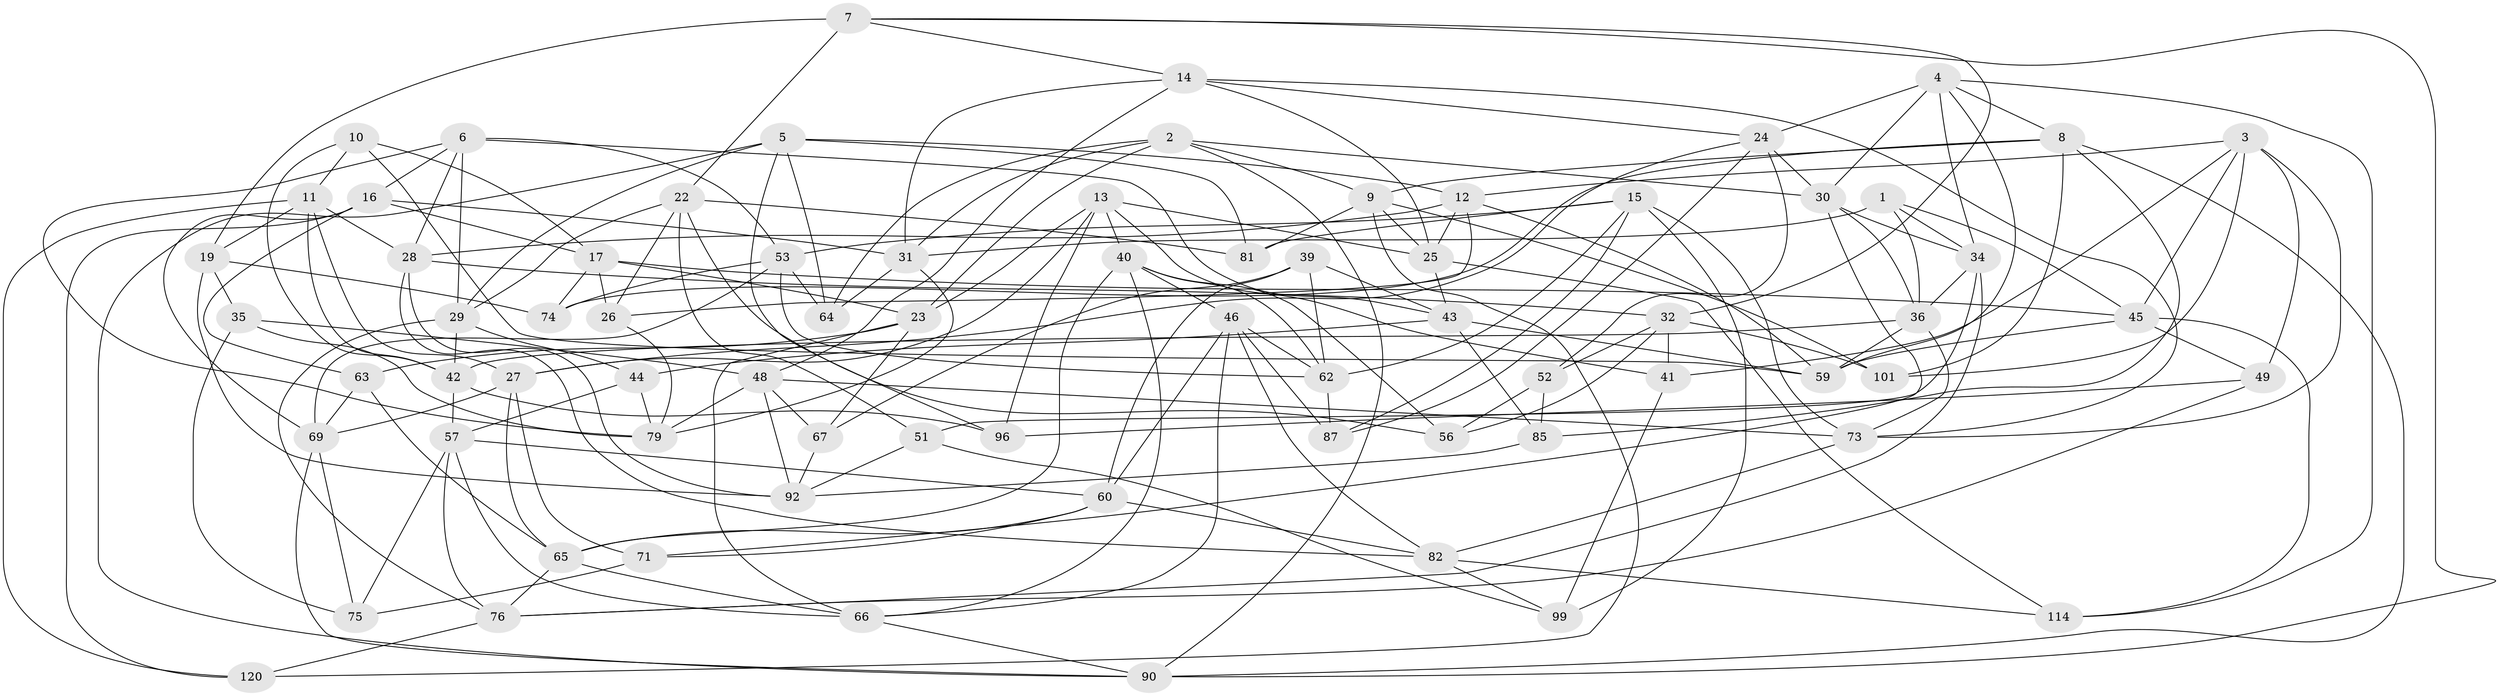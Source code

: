 // Generated by graph-tools (version 1.1) at 2025/52/02/27/25 19:52:27]
// undirected, 73 vertices, 193 edges
graph export_dot {
graph [start="1"]
  node [color=gray90,style=filled];
  1;
  2 [super="+110"];
  3 [super="+106"];
  4 [super="+72"];
  5 [super="+88"];
  6 [super="+38"];
  7 [super="+37"];
  8 [super="+18"];
  9 [super="+100"];
  10;
  11 [super="+21"];
  12 [super="+20"];
  13 [super="+54"];
  14 [super="+70"];
  15 [super="+104"];
  16 [super="+118"];
  17 [super="+119"];
  19 [super="+94"];
  22 [super="+83"];
  23 [super="+93"];
  24 [super="+108"];
  25 [super="+112"];
  26;
  27 [super="+33"];
  28 [super="+68"];
  29 [super="+77"];
  30 [super="+84"];
  31 [super="+86"];
  32 [super="+116"];
  34 [super="+121"];
  35;
  36 [super="+103"];
  39;
  40 [super="+50"];
  41;
  42 [super="+58"];
  43 [super="+47"];
  44;
  45 [super="+95"];
  46 [super="+55"];
  48 [super="+113"];
  49;
  51;
  52;
  53 [super="+107"];
  56;
  57 [super="+80"];
  59 [super="+89"];
  60 [super="+61"];
  62 [super="+97"];
  63;
  64;
  65 [super="+78"];
  66 [super="+105"];
  67;
  69 [super="+91"];
  71;
  73 [super="+111"];
  74;
  75;
  76 [super="+117"];
  79 [super="+102"];
  81;
  82 [super="+109"];
  85;
  87;
  90 [super="+98"];
  92 [super="+115"];
  96;
  99;
  101;
  114;
  120;
  1 -- 31;
  1 -- 36;
  1 -- 45;
  1 -- 34;
  2 -- 9;
  2 -- 64;
  2 -- 90;
  2 -- 31;
  2 -- 30;
  2 -- 23;
  3 -- 73;
  3 -- 12;
  3 -- 45;
  3 -- 49;
  3 -- 101;
  3 -- 41;
  4 -- 114;
  4 -- 24;
  4 -- 30;
  4 -- 8;
  4 -- 34;
  4 -- 59;
  5 -- 29;
  5 -- 96;
  5 -- 64;
  5 -- 81;
  5 -- 90;
  5 -- 12;
  6 -- 29;
  6 -- 43;
  6 -- 28;
  6 -- 79;
  6 -- 53;
  6 -- 16;
  7 -- 22;
  7 -- 14;
  7 -- 19 [weight=2];
  7 -- 32;
  7 -- 90;
  8 -- 90;
  8 -- 9;
  8 -- 85;
  8 -- 74;
  8 -- 101;
  9 -- 81;
  9 -- 120;
  9 -- 101;
  9 -- 25;
  10 -- 11;
  10 -- 59;
  10 -- 17;
  10 -- 42;
  11 -- 28;
  11 -- 27;
  11 -- 19;
  11 -- 120;
  11 -- 42;
  12 -- 26;
  12 -- 59;
  12 -- 28;
  12 -- 25;
  13 -- 96;
  13 -- 23;
  13 -- 27;
  13 -- 40;
  13 -- 25;
  13 -- 41;
  14 -- 25;
  14 -- 48;
  14 -- 24;
  14 -- 31;
  14 -- 73;
  15 -- 81;
  15 -- 53;
  15 -- 73;
  15 -- 99;
  15 -- 87;
  15 -- 62;
  16 -- 17;
  16 -- 63;
  16 -- 31;
  16 -- 120;
  16 -- 69;
  17 -- 26;
  17 -- 74;
  17 -- 45;
  17 -- 23;
  19 -- 35;
  19 -- 92;
  19 -- 74;
  22 -- 26;
  22 -- 81;
  22 -- 56;
  22 -- 51;
  22 -- 29;
  23 -- 66;
  23 -- 63;
  23 -- 67;
  24 -- 52;
  24 -- 27;
  24 -- 30;
  24 -- 87;
  25 -- 114;
  25 -- 43;
  26 -- 79;
  27 -- 69;
  27 -- 71;
  27 -- 65;
  28 -- 92;
  28 -- 82;
  28 -- 32;
  29 -- 76;
  29 -- 42;
  29 -- 44;
  30 -- 34;
  30 -- 36;
  30 -- 71;
  31 -- 64;
  31 -- 79;
  32 -- 41;
  32 -- 56;
  32 -- 52;
  32 -- 101;
  34 -- 51;
  34 -- 36;
  34 -- 76;
  35 -- 75;
  35 -- 48;
  35 -- 79;
  36 -- 42;
  36 -- 59;
  36 -- 73;
  39 -- 62;
  39 -- 43;
  39 -- 67;
  39 -- 60;
  40 -- 65;
  40 -- 56;
  40 -- 66;
  40 -- 46;
  40 -- 62;
  41 -- 99;
  42 -- 57;
  42 -- 96;
  43 -- 59;
  43 -- 44;
  43 -- 85;
  44 -- 79;
  44 -- 57;
  45 -- 114;
  45 -- 49;
  45 -- 59;
  46 -- 62;
  46 -- 82;
  46 -- 60;
  46 -- 87;
  46 -- 66;
  48 -- 79;
  48 -- 67;
  48 -- 92;
  48 -- 73;
  49 -- 96;
  49 -- 76;
  51 -- 99;
  51 -- 92;
  52 -- 56;
  52 -- 85;
  53 -- 74;
  53 -- 69;
  53 -- 64;
  53 -- 62;
  57 -- 76;
  57 -- 75;
  57 -- 66;
  57 -- 60;
  60 -- 65;
  60 -- 82;
  60 -- 71;
  62 -- 87;
  63 -- 69;
  63 -- 65;
  65 -- 76;
  65 -- 66;
  66 -- 90;
  67 -- 92;
  69 -- 90;
  69 -- 75;
  71 -- 75;
  73 -- 82;
  76 -- 120;
  82 -- 114;
  82 -- 99;
  85 -- 92;
}
